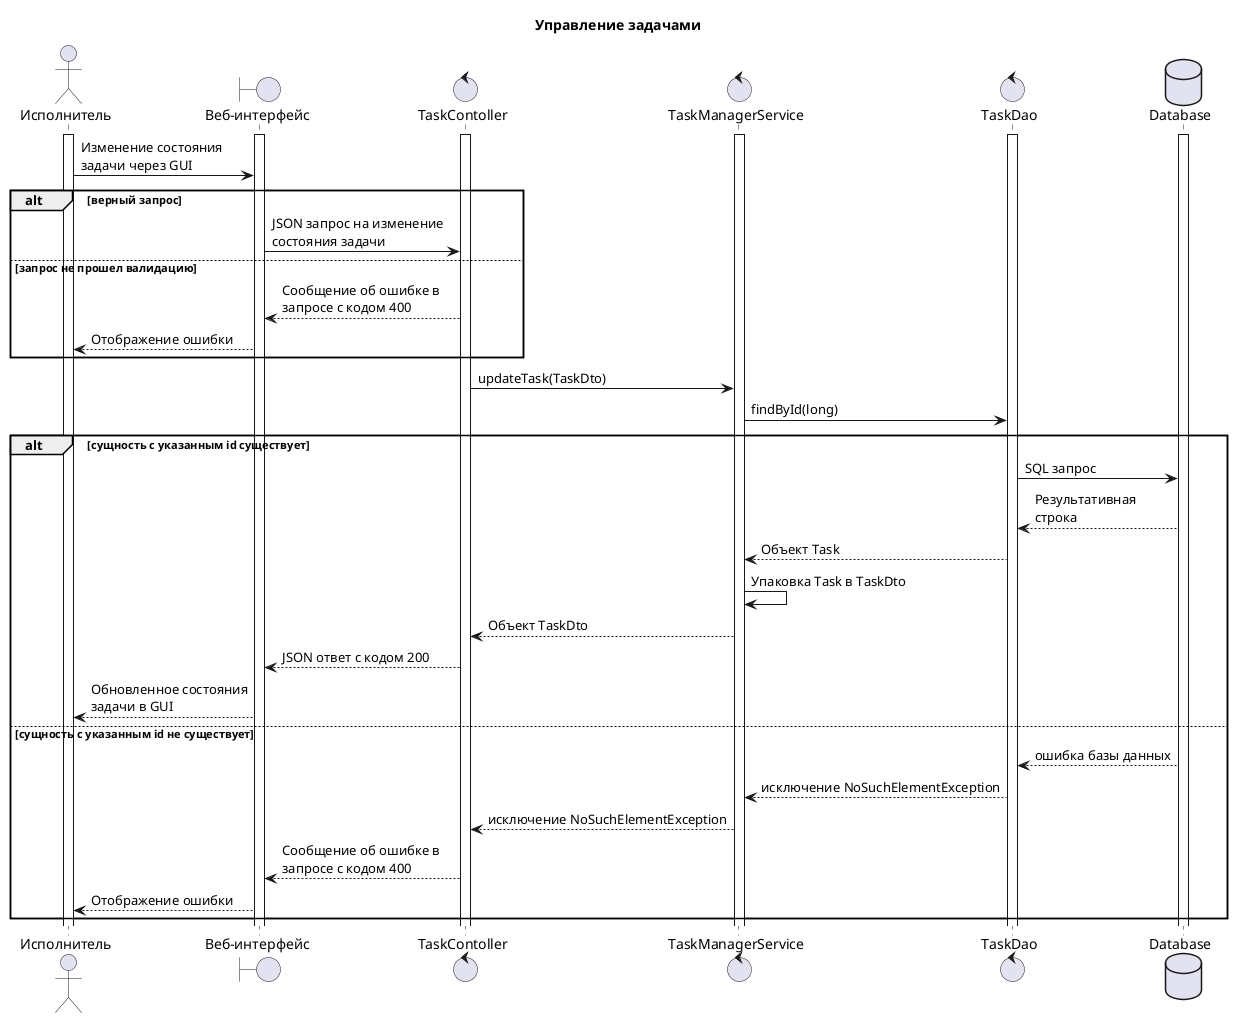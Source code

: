 @startuml sequence
title Управление задачами

actor Исполнитель as exec
boundary "Веб-интерфейс" as site
control TaskContoller as tcont
control TaskManagerService as tmserv
control TaskDao as tdao
database Database as db

activate exec
activate site
activate db
activate tcont
activate tmserv
activate tdao
exec -> site : Изменение состояния\nзадачи через GUI

alt верный запрос
site -> tcont : JSON запрос на изменение\nсостояния задачи
else запрос не прошел валидацию
site <-- tcont : Сообщение об ошибке в\nзапросе с кодом 400
exec <-- site : Отображение ошибки
end
tcont -> tmserv : updateTask(TaskDto)
tmserv -> tdao : findById(long)

alt сущность с указанным id существует
tdao -> db : SQL запрос
tdao <-- db : Результативная\nстрока
tmserv <-- tdao : Объект Task
tmserv -> tmserv : Упаковка Task в TaskDto
tcont <-- tmserv : Объект TaskDto
site <-- tcont : JSON ответ с кодом 200
exec <-- site : Обновленное состояния\nзадачи в GUI
else сущность с указанным id не существует
tdao <-- db : ошибка базы данных
tmserv <-- tdao : исключение NoSuchElementException
tcont <-- tmserv : исключение NoSuchElementException
site <-- tcont : Сообщение об ошибке в\nзапросе с кодом 400
exec <-- site : Отображение ошибки
end

@enduml